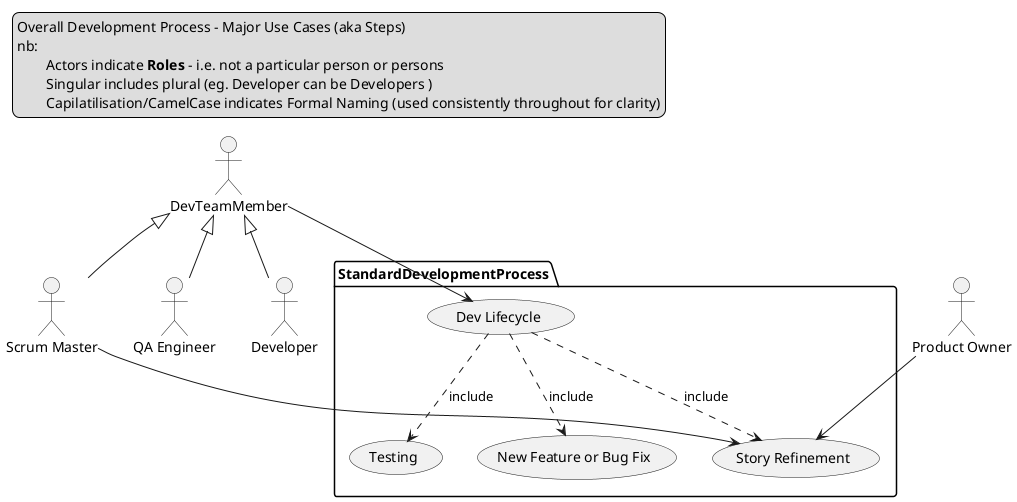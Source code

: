'------
@startuml uc
legend top left
	Overall Development Process - Major Use Cases (aka Steps)
	nb: 
		Actors indicate <b>Roles</b> - i.e. not a particular person or persons
		Singular includes plural (eg. Developer can be Developers )
		Capilatilisation/CamelCase indicates Formal Naming (used consistently throughout for clarity)
end legend

top to bottom direction

package StandardDevelopmentProcess {
	top to bottom direction
	(Dev Lifecycle) as (DL)


	(Story Refinement) as (SR)

	(Testing) as (T)
	(New Feature or Bug Fix) as (NFB)


	(DL) ..> (SR) : include
	(DL) ..> (NFB) : include
	(DL) ..> (T) : include
}

actor :Scrum Master: as SM
actor :DevTeamMember: as DTM
actor :Product Owner: as PO

actor :QA Engineer: as QAE
actor :Developer: as DEV

DTM <|-- SM
DTM <|-- DEV
DTM <|-- QAE

PO --> SR
SM --> SR
DTM --> DL

@enduml


'------
@startuml seq-req-analysis

skinparam handwritten true
skinparam responseMessageBelowArrow true

mainframe Pattern: Story Refinement

legend top left
Motivation:
	Take initial requirements from one line summary to development and testing ready.
	nb:
		AnyOrAllDevTeamMember is SM and/or QA and/or Developer (ideally: all)
end legend

actor ProductOwner as po
actor AnyOrAllDevTeamMembers as dtm

actor ScrumMaster as sm

actor Developer as dev
actor QAEngineer as qa

database StoryRepo as sr

autonumber 0.0
autonumber inc A

loop <<AtAnyTime>> add OneLineStory to StoryRepo (Scrum: product backlog)
	po -> sr : add story summary
	po <-> sm : prioritise and schedule
end

autonumber inc A

loop <<PreSprintPlanning>> while still unrefined stories (possibly) for next sprint AND story is not sufficiently clear
	po <-> dtm: refine story
	dtm -> sr: update story details / points estimate
	dtm -> sr: define manual / automated test script (UI level)
	po -> sr: define UAT script (UI level)
end loop

@enduml

'------
@startuml seq-dev-core

skinparam handwritten true
skinparam responseMessageBelowArrow true

mainframe Pattern: New feature enhancement / bug fix

legend top left
Motivation: 
	Ensure working copy of the latest stable development (branch) is always available 
	nb: this is called <develop> below.
end legend

actor Developer as dev
actor AnotherDeveloper as andev
participant GitDeveloperLocalPCRepo as gl
participant LocalTestEnvironment as lte
participant GitCentralisedRepo as gc
participant CentralTestEnvironment as cte

autonumber 0
autonumber inc A
dev -> gl: pull copy of <develop> branch (inc. unit tests)
gl -> gc: pull <develop>
gc --> gl: <develop> (branch)
dev -> gl: validate <develop> - run unit test

loop while work uncompleted AND/OR full unit test suite not running
	alt feature
		autonumber 5.1.0
		autonumber inc C

		dev -> gl: update local unit tests (tdd) to cater for new function(s)
		dev -> lte: run test spinning up local test environment (fails new test)
		dev -> gl: Developer implements new functionality.
		dev -> lte: run test spinning up local test environment (until new test passes)

	else bug
		autonumber inc B

		dev -> gl: Developer writes a new test to isolate bug.
		dev -> lte: run test in local test environment (test fails)
		dev -> gl: Developer commits bug fix.
		dev -> lte: run tests spinning up local test environment (until new test passes)
	end
	autonumber 5.3

	dev -> gl: pull latests version of <develop> (to fix any conflics due to other dev changes)
	gl -> gc: pull <develop>
	dev -> gl: merge local changes with <develop>
	alt any merge conficts
		dev -> lte: fix merge issues on local change branch.
		dev -> gl: commit fixed merge issues to local repo
	end

	dev -> gl: merge local change branch to local <develop>
	dev -> lte: full unit test suite run on local <develop>
end

autonumber 6
dev -> gl: dev pushes updates
gl  -> gc: push updates
gc  -> gc: 'request to accept updated code' created

cte -> cte: run test suite to validate changes
andev -> cte: review code to validate changes

alt pass review and full test suite
	autonumber 11.1
	andev -> gc: update accepted into <develop>
	gc -> gc: update accepted into <develop>
else fail
	autonumber 11.2
	gc -> gl: update rejected (goto: loop)
end

@enduml


'------
@startuml seq-testing

skinparam handwritten true
skinparam responseMessageBelowArrow true

mainframe Pattern: Testing

legend top left
Motivation: 
	Test 'completed' development work and ensure acceptable.
end legend

actor ProductOwner as po
actor QAEngineer as qa
actor ScrumMaster as sm
actor Developer as dev
participant GitCentralisedRepo as gc
participant GitQALocalRepo as gqlr
participant LocalQAEnvironment as lqe
participant GitPOLocalRepo as gplr
participant LocalPOEnvironment as lpe
database StoryRepo as sr

autonumber 0.0
autonumber inc A

'todo: push develop to QA environment / environments versus repos, etc.
'todo: triggering of transfer <develop> to <QA Env>
'todo: qa repo? branch? ...

'QA & UAT

autonumber 1
loop still stories untested in current sprint
	qa -> gqlr : pull latest <develop> version (contains story work to be tested)
	gqlr -> gc : pull latest <develop> version
	gc --> gqlr: latest <develop> version
	qa <- sr : obtain test script
	qa -> lqe: run test
	
	alt pass test
		qa -> sr: mark qa testing completed and pass on for UAT
	else fail
		sm <-> qa: prioritise bug for current or future sprint
		alt current
			sm -> dev: assign for current sprint
		else future
			sm -> sr: update story repo for future reference
		end
	end

'todo: <uat>

loop still stories not user acceptance tested
	po -> gplr: pull latest version of central <develop>
	gplr -> gc: pull latest version of <develop>
	po -> sr: obtain UAT script
	po -> lpe: run test
	
	alt pass test
		po -> sr: mark UAT completed and pass on for UAT
	else fail
		sm <-> po: prioritise bug for current or future sprint
		alt current
			sm -> dev: assign for current sprint
		else future
			sm -> sr: update story repo for future reference
		end
	end
end
	
end loop

@enduml
